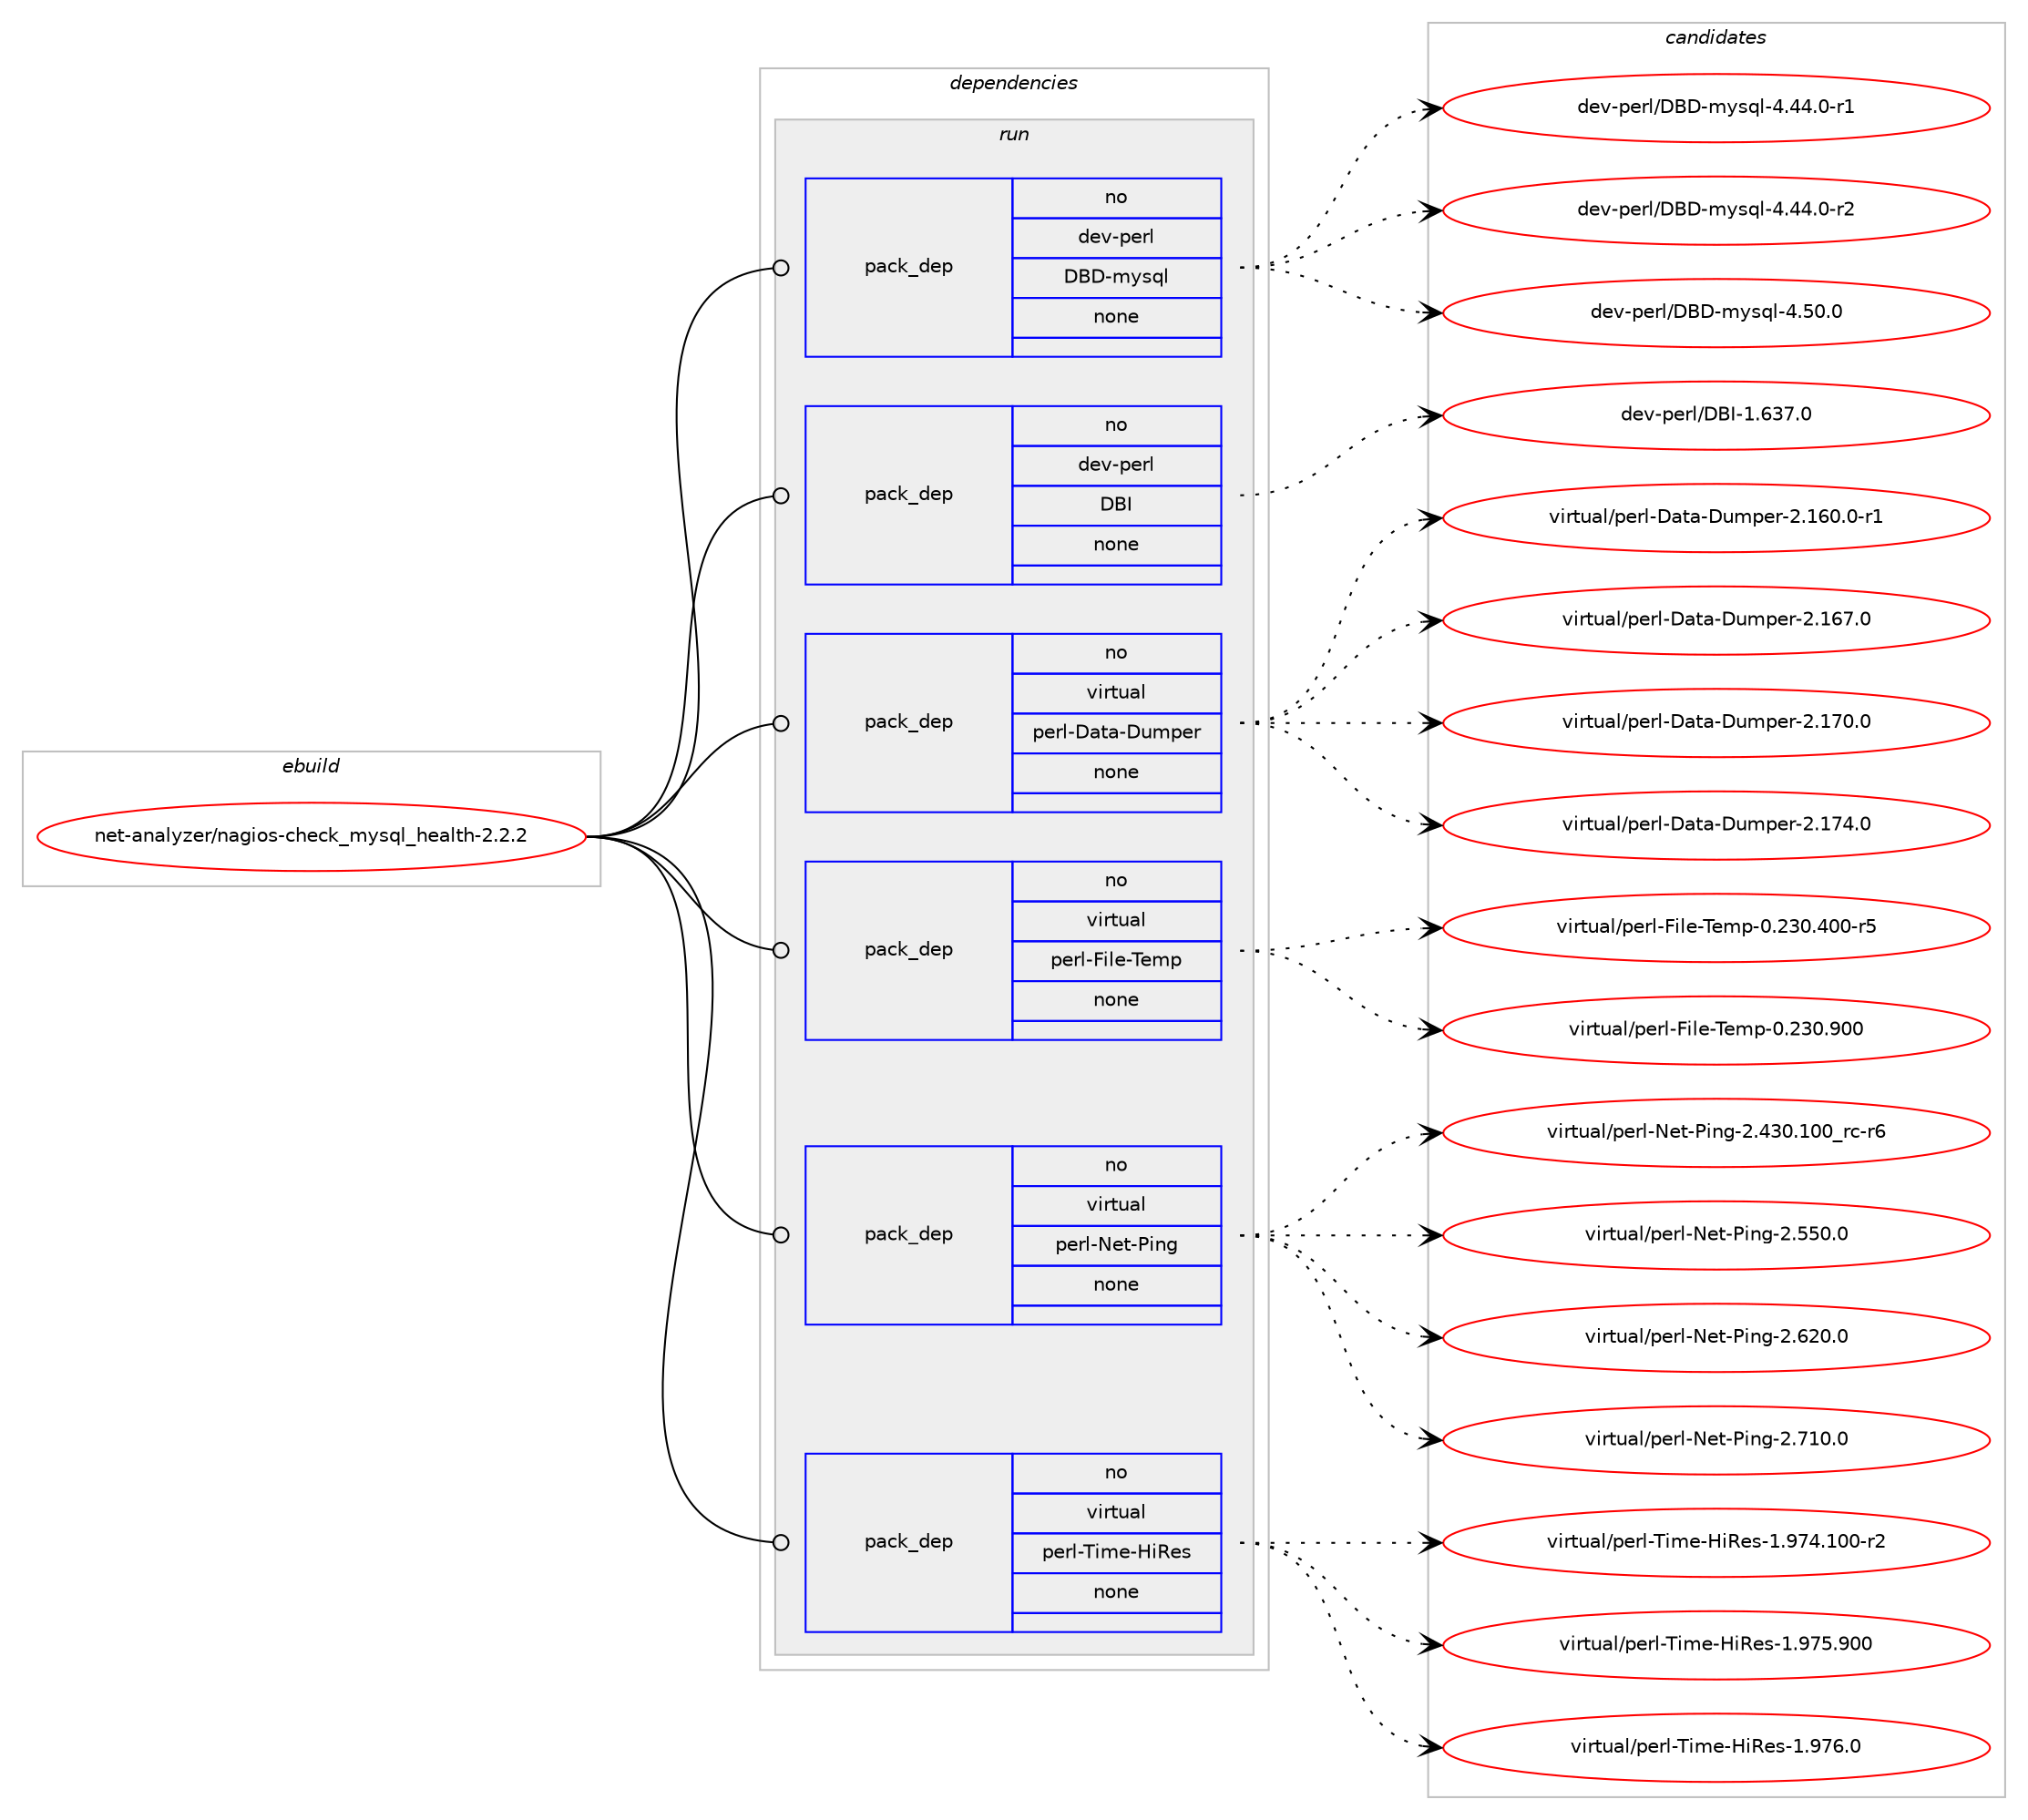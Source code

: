 digraph prolog {

# *************
# Graph options
# *************

newrank=true;
concentrate=true;
compound=true;
graph [rankdir=LR,fontname=Helvetica,fontsize=10,ranksep=1.5];#, ranksep=2.5, nodesep=0.2];
edge  [arrowhead=vee];
node  [fontname=Helvetica,fontsize=10];

# **********
# The ebuild
# **********

subgraph cluster_leftcol {
color=gray;
rank=same;
label=<<i>ebuild</i>>;
id [label="net-analyzer/nagios-check_mysql_health-2.2.2", color=red, width=4, href="../net-analyzer/nagios-check_mysql_health-2.2.2.svg"];
}

# ****************
# The dependencies
# ****************

subgraph cluster_midcol {
color=gray;
label=<<i>dependencies</i>>;
subgraph cluster_compile {
fillcolor="#eeeeee";
style=filled;
label=<<i>compile</i>>;
}
subgraph cluster_compileandrun {
fillcolor="#eeeeee";
style=filled;
label=<<i>compile and run</i>>;
}
subgraph cluster_run {
fillcolor="#eeeeee";
style=filled;
label=<<i>run</i>>;
subgraph pack601798 {
dependency814014 [label=<<TABLE BORDER="0" CELLBORDER="1" CELLSPACING="0" CELLPADDING="4" WIDTH="220"><TR><TD ROWSPAN="6" CELLPADDING="30">pack_dep</TD></TR><TR><TD WIDTH="110">no</TD></TR><TR><TD>dev-perl</TD></TR><TR><TD>DBD-mysql</TD></TR><TR><TD>none</TD></TR><TR><TD></TD></TR></TABLE>>, shape=none, color=blue];
}
id:e -> dependency814014:w [weight=20,style="solid",arrowhead="odot"];
subgraph pack601799 {
dependency814015 [label=<<TABLE BORDER="0" CELLBORDER="1" CELLSPACING="0" CELLPADDING="4" WIDTH="220"><TR><TD ROWSPAN="6" CELLPADDING="30">pack_dep</TD></TR><TR><TD WIDTH="110">no</TD></TR><TR><TD>dev-perl</TD></TR><TR><TD>DBI</TD></TR><TR><TD>none</TD></TR><TR><TD></TD></TR></TABLE>>, shape=none, color=blue];
}
id:e -> dependency814015:w [weight=20,style="solid",arrowhead="odot"];
subgraph pack601800 {
dependency814016 [label=<<TABLE BORDER="0" CELLBORDER="1" CELLSPACING="0" CELLPADDING="4" WIDTH="220"><TR><TD ROWSPAN="6" CELLPADDING="30">pack_dep</TD></TR><TR><TD WIDTH="110">no</TD></TR><TR><TD>virtual</TD></TR><TR><TD>perl-Data-Dumper</TD></TR><TR><TD>none</TD></TR><TR><TD></TD></TR></TABLE>>, shape=none, color=blue];
}
id:e -> dependency814016:w [weight=20,style="solid",arrowhead="odot"];
subgraph pack601801 {
dependency814017 [label=<<TABLE BORDER="0" CELLBORDER="1" CELLSPACING="0" CELLPADDING="4" WIDTH="220"><TR><TD ROWSPAN="6" CELLPADDING="30">pack_dep</TD></TR><TR><TD WIDTH="110">no</TD></TR><TR><TD>virtual</TD></TR><TR><TD>perl-File-Temp</TD></TR><TR><TD>none</TD></TR><TR><TD></TD></TR></TABLE>>, shape=none, color=blue];
}
id:e -> dependency814017:w [weight=20,style="solid",arrowhead="odot"];
subgraph pack601802 {
dependency814018 [label=<<TABLE BORDER="0" CELLBORDER="1" CELLSPACING="0" CELLPADDING="4" WIDTH="220"><TR><TD ROWSPAN="6" CELLPADDING="30">pack_dep</TD></TR><TR><TD WIDTH="110">no</TD></TR><TR><TD>virtual</TD></TR><TR><TD>perl-Net-Ping</TD></TR><TR><TD>none</TD></TR><TR><TD></TD></TR></TABLE>>, shape=none, color=blue];
}
id:e -> dependency814018:w [weight=20,style="solid",arrowhead="odot"];
subgraph pack601803 {
dependency814019 [label=<<TABLE BORDER="0" CELLBORDER="1" CELLSPACING="0" CELLPADDING="4" WIDTH="220"><TR><TD ROWSPAN="6" CELLPADDING="30">pack_dep</TD></TR><TR><TD WIDTH="110">no</TD></TR><TR><TD>virtual</TD></TR><TR><TD>perl-Time-HiRes</TD></TR><TR><TD>none</TD></TR><TR><TD></TD></TR></TABLE>>, shape=none, color=blue];
}
id:e -> dependency814019:w [weight=20,style="solid",arrowhead="odot"];
}
}

# **************
# The candidates
# **************

subgraph cluster_choices {
rank=same;
color=gray;
label=<<i>candidates</i>>;

subgraph choice601798 {
color=black;
nodesep=1;
choice100101118451121011141084768666845109121115113108455246525246484511449 [label="dev-perl/DBD-mysql-4.44.0-r1", color=red, width=4,href="../dev-perl/DBD-mysql-4.44.0-r1.svg"];
choice100101118451121011141084768666845109121115113108455246525246484511450 [label="dev-perl/DBD-mysql-4.44.0-r2", color=red, width=4,href="../dev-perl/DBD-mysql-4.44.0-r2.svg"];
choice10010111845112101114108476866684510912111511310845524653484648 [label="dev-perl/DBD-mysql-4.50.0", color=red, width=4,href="../dev-perl/DBD-mysql-4.50.0.svg"];
dependency814014:e -> choice100101118451121011141084768666845109121115113108455246525246484511449:w [style=dotted,weight="100"];
dependency814014:e -> choice100101118451121011141084768666845109121115113108455246525246484511450:w [style=dotted,weight="100"];
dependency814014:e -> choice10010111845112101114108476866684510912111511310845524653484648:w [style=dotted,weight="100"];
}
subgraph choice601799 {
color=black;
nodesep=1;
choice10010111845112101114108476866734549465451554648 [label="dev-perl/DBI-1.637.0", color=red, width=4,href="../dev-perl/DBI-1.637.0.svg"];
dependency814015:e -> choice10010111845112101114108476866734549465451554648:w [style=dotted,weight="100"];
}
subgraph choice601800 {
color=black;
nodesep=1;
choice118105114116117971084711210111410845689711697456811710911210111445504649544846484511449 [label="virtual/perl-Data-Dumper-2.160.0-r1", color=red, width=4,href="../virtual/perl-Data-Dumper-2.160.0-r1.svg"];
choice11810511411611797108471121011141084568971169745681171091121011144550464954554648 [label="virtual/perl-Data-Dumper-2.167.0", color=red, width=4,href="../virtual/perl-Data-Dumper-2.167.0.svg"];
choice11810511411611797108471121011141084568971169745681171091121011144550464955484648 [label="virtual/perl-Data-Dumper-2.170.0", color=red, width=4,href="../virtual/perl-Data-Dumper-2.170.0.svg"];
choice11810511411611797108471121011141084568971169745681171091121011144550464955524648 [label="virtual/perl-Data-Dumper-2.174.0", color=red, width=4,href="../virtual/perl-Data-Dumper-2.174.0.svg"];
dependency814016:e -> choice118105114116117971084711210111410845689711697456811710911210111445504649544846484511449:w [style=dotted,weight="100"];
dependency814016:e -> choice11810511411611797108471121011141084568971169745681171091121011144550464954554648:w [style=dotted,weight="100"];
dependency814016:e -> choice11810511411611797108471121011141084568971169745681171091121011144550464955484648:w [style=dotted,weight="100"];
dependency814016:e -> choice11810511411611797108471121011141084568971169745681171091121011144550464955524648:w [style=dotted,weight="100"];
}
subgraph choice601801 {
color=black;
nodesep=1;
choice118105114116117971084711210111410845701051081014584101109112454846505148465248484511453 [label="virtual/perl-File-Temp-0.230.400-r5", color=red, width=4,href="../virtual/perl-File-Temp-0.230.400-r5.svg"];
choice11810511411611797108471121011141084570105108101458410110911245484650514846574848 [label="virtual/perl-File-Temp-0.230.900", color=red, width=4,href="../virtual/perl-File-Temp-0.230.900.svg"];
dependency814017:e -> choice118105114116117971084711210111410845701051081014584101109112454846505148465248484511453:w [style=dotted,weight="100"];
dependency814017:e -> choice11810511411611797108471121011141084570105108101458410110911245484650514846574848:w [style=dotted,weight="100"];
}
subgraph choice601802 {
color=black;
nodesep=1;
choice1181051141161179710847112101114108457810111645801051101034550465251484649484895114994511454 [label="virtual/perl-Net-Ping-2.430.100_rc-r6", color=red, width=4,href="../virtual/perl-Net-Ping-2.430.100_rc-r6.svg"];
choice1181051141161179710847112101114108457810111645801051101034550465353484648 [label="virtual/perl-Net-Ping-2.550.0", color=red, width=4,href="../virtual/perl-Net-Ping-2.550.0.svg"];
choice1181051141161179710847112101114108457810111645801051101034550465450484648 [label="virtual/perl-Net-Ping-2.620.0", color=red, width=4,href="../virtual/perl-Net-Ping-2.620.0.svg"];
choice1181051141161179710847112101114108457810111645801051101034550465549484648 [label="virtual/perl-Net-Ping-2.710.0", color=red, width=4,href="../virtual/perl-Net-Ping-2.710.0.svg"];
dependency814018:e -> choice1181051141161179710847112101114108457810111645801051101034550465251484649484895114994511454:w [style=dotted,weight="100"];
dependency814018:e -> choice1181051141161179710847112101114108457810111645801051101034550465353484648:w [style=dotted,weight="100"];
dependency814018:e -> choice1181051141161179710847112101114108457810111645801051101034550465450484648:w [style=dotted,weight="100"];
dependency814018:e -> choice1181051141161179710847112101114108457810111645801051101034550465549484648:w [style=dotted,weight="100"];
}
subgraph choice601803 {
color=black;
nodesep=1;
choice11810511411611797108471121011141084584105109101457210582101115454946575552464948484511450 [label="virtual/perl-Time-HiRes-1.974.100-r2", color=red, width=4,href="../virtual/perl-Time-HiRes-1.974.100-r2.svg"];
choice1181051141161179710847112101114108458410510910145721058210111545494657555346574848 [label="virtual/perl-Time-HiRes-1.975.900", color=red, width=4,href="../virtual/perl-Time-HiRes-1.975.900.svg"];
choice118105114116117971084711210111410845841051091014572105821011154549465755544648 [label="virtual/perl-Time-HiRes-1.976.0", color=red, width=4,href="../virtual/perl-Time-HiRes-1.976.0.svg"];
dependency814019:e -> choice11810511411611797108471121011141084584105109101457210582101115454946575552464948484511450:w [style=dotted,weight="100"];
dependency814019:e -> choice1181051141161179710847112101114108458410510910145721058210111545494657555346574848:w [style=dotted,weight="100"];
dependency814019:e -> choice118105114116117971084711210111410845841051091014572105821011154549465755544648:w [style=dotted,weight="100"];
}
}

}
